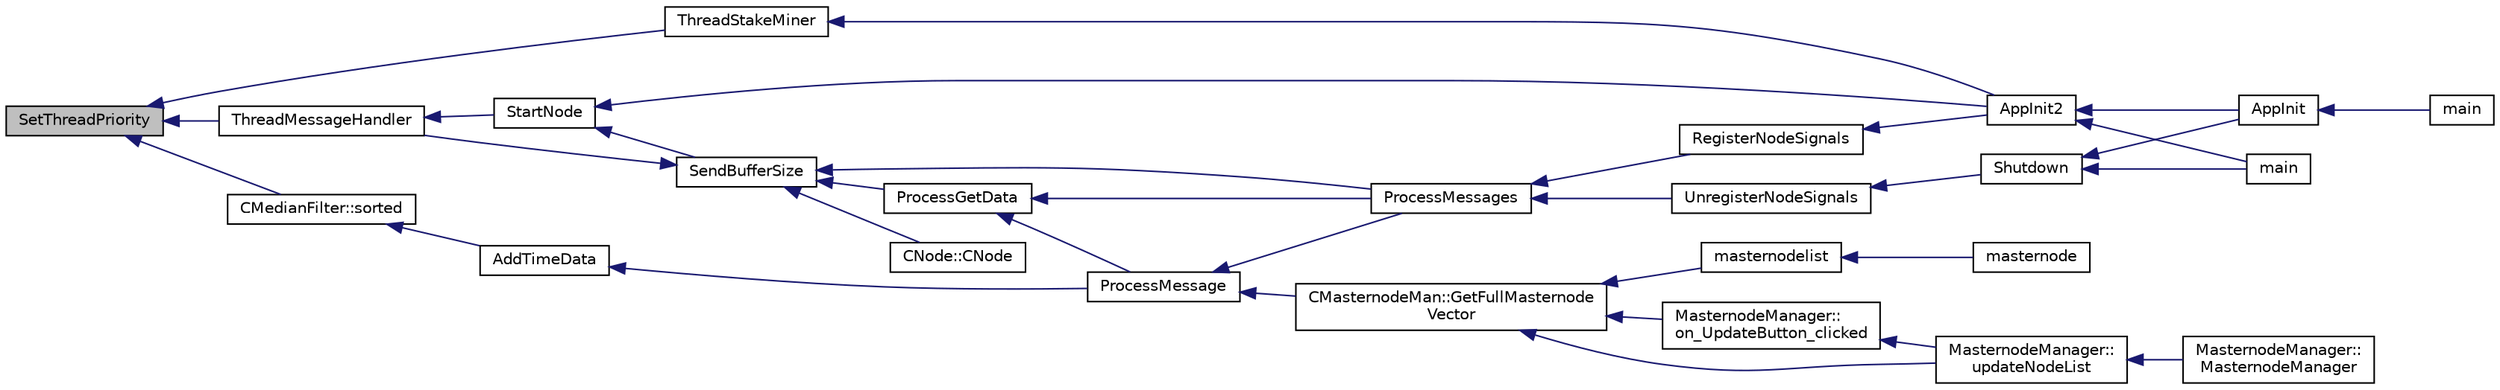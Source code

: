 digraph "SetThreadPriority"
{
  edge [fontname="Helvetica",fontsize="10",labelfontname="Helvetica",labelfontsize="10"];
  node [fontname="Helvetica",fontsize="10",shape=record];
  rankdir="LR";
  Node6652 [label="SetThreadPriority",height=0.2,width=0.4,color="black", fillcolor="grey75", style="filled", fontcolor="black"];
  Node6652 -> Node6653 [dir="back",color="midnightblue",fontsize="10",style="solid",fontname="Helvetica"];
  Node6653 [label="ThreadStakeMiner",height=0.2,width=0.4,color="black", fillcolor="white", style="filled",URL="$d6/de3/miner_8cpp.html#a31faece5ef0e403969b3d3debd79b352"];
  Node6653 -> Node6654 [dir="back",color="midnightblue",fontsize="10",style="solid",fontname="Helvetica"];
  Node6654 [label="AppInit2",height=0.2,width=0.4,color="black", fillcolor="white", style="filled",URL="$d8/dc0/init_8h.html#a1a4c1bfbf6ba1db77e988b89b9cadfd3",tooltip="Initialize ion. "];
  Node6654 -> Node6655 [dir="back",color="midnightblue",fontsize="10",style="solid",fontname="Helvetica"];
  Node6655 [label="AppInit",height=0.2,width=0.4,color="black", fillcolor="white", style="filled",URL="$d4/d35/iond_8cpp.html#ac59316b767e6984e1285f0531275286b"];
  Node6655 -> Node6656 [dir="back",color="midnightblue",fontsize="10",style="solid",fontname="Helvetica"];
  Node6656 [label="main",height=0.2,width=0.4,color="black", fillcolor="white", style="filled",URL="$d4/d35/iond_8cpp.html#a0ddf1224851353fc92bfbff6f499fa97"];
  Node6654 -> Node6657 [dir="back",color="midnightblue",fontsize="10",style="solid",fontname="Helvetica"];
  Node6657 [label="main",height=0.2,width=0.4,color="black", fillcolor="white", style="filled",URL="$d5/d2d/ion_8cpp.html#a0ddf1224851353fc92bfbff6f499fa97"];
  Node6652 -> Node6658 [dir="back",color="midnightblue",fontsize="10",style="solid",fontname="Helvetica"];
  Node6658 [label="ThreadMessageHandler",height=0.2,width=0.4,color="black", fillcolor="white", style="filled",URL="$dd/d84/net_8cpp.html#a379b0d3521bdd62ac296f219d70c4e30"];
  Node6658 -> Node6659 [dir="back",color="midnightblue",fontsize="10",style="solid",fontname="Helvetica"];
  Node6659 [label="StartNode",height=0.2,width=0.4,color="black", fillcolor="white", style="filled",URL="$d7/d97/net_8h.html#a9396d8054e8f74959e9391871aaddde0"];
  Node6659 -> Node6654 [dir="back",color="midnightblue",fontsize="10",style="solid",fontname="Helvetica"];
  Node6659 -> Node6660 [dir="back",color="midnightblue",fontsize="10",style="solid",fontname="Helvetica"];
  Node6660 [label="SendBufferSize",height=0.2,width=0.4,color="black", fillcolor="white", style="filled",URL="$d7/d97/net_8h.html#a13f289d6233bd32b78a38793f76bdccb"];
  Node6660 -> Node6661 [dir="back",color="midnightblue",fontsize="10",style="solid",fontname="Helvetica"];
  Node6661 [label="ProcessGetData",height=0.2,width=0.4,color="black", fillcolor="white", style="filled",URL="$df/d0a/main_8cpp.html#a3be415b83ecfe1f4215e0bd28c3b1eec"];
  Node6661 -> Node6662 [dir="back",color="midnightblue",fontsize="10",style="solid",fontname="Helvetica"];
  Node6662 [label="ProcessMessage",height=0.2,width=0.4,color="black", fillcolor="white", style="filled",URL="$df/d0a/main_8cpp.html#a8ba92b1a4bce3c835e887a9073d17d8e"];
  Node6662 -> Node6663 [dir="back",color="midnightblue",fontsize="10",style="solid",fontname="Helvetica"];
  Node6663 [label="ProcessMessages",height=0.2,width=0.4,color="black", fillcolor="white", style="filled",URL="$d4/dbf/main_8h.html#a196f9318f02448b85b28d612698934fd"];
  Node6663 -> Node6664 [dir="back",color="midnightblue",fontsize="10",style="solid",fontname="Helvetica"];
  Node6664 [label="RegisterNodeSignals",height=0.2,width=0.4,color="black", fillcolor="white", style="filled",URL="$d4/dbf/main_8h.html#ab02615ff65f91d69f8d786ec900baa8a",tooltip="Register with a network node to receive its signals. "];
  Node6664 -> Node6654 [dir="back",color="midnightblue",fontsize="10",style="solid",fontname="Helvetica"];
  Node6663 -> Node6665 [dir="back",color="midnightblue",fontsize="10",style="solid",fontname="Helvetica"];
  Node6665 [label="UnregisterNodeSignals",height=0.2,width=0.4,color="black", fillcolor="white", style="filled",URL="$d4/dbf/main_8h.html#a3ef0cc6e9d9d6435ee2a5569244d6ebd",tooltip="Unregister a network node. "];
  Node6665 -> Node6666 [dir="back",color="midnightblue",fontsize="10",style="solid",fontname="Helvetica"];
  Node6666 [label="Shutdown",height=0.2,width=0.4,color="black", fillcolor="white", style="filled",URL="$d8/dc0/init_8h.html#ac5f038c2b480cf9ef5e19e3eba8dbaf9"];
  Node6666 -> Node6655 [dir="back",color="midnightblue",fontsize="10",style="solid",fontname="Helvetica"];
  Node6666 -> Node6657 [dir="back",color="midnightblue",fontsize="10",style="solid",fontname="Helvetica"];
  Node6662 -> Node6667 [dir="back",color="midnightblue",fontsize="10",style="solid",fontname="Helvetica"];
  Node6667 [label="CMasternodeMan::GetFullMasternode\lVector",height=0.2,width=0.4,color="black", fillcolor="white", style="filled",URL="$dc/d6b/class_c_masternode_man.html#ab39e213a7601e1bef2eba1d5d63206f5"];
  Node6667 -> Node6668 [dir="back",color="midnightblue",fontsize="10",style="solid",fontname="Helvetica"];
  Node6668 [label="MasternodeManager::\lupdateNodeList",height=0.2,width=0.4,color="black", fillcolor="white", style="filled",URL="$d9/d70/class_masternode_manager.html#a5485a8bd6ccf673027165cc1207dfae9"];
  Node6668 -> Node6669 [dir="back",color="midnightblue",fontsize="10",style="solid",fontname="Helvetica"];
  Node6669 [label="MasternodeManager::\lMasternodeManager",height=0.2,width=0.4,color="black", fillcolor="white", style="filled",URL="$d9/d70/class_masternode_manager.html#ad18cb99065e056e6b791e2356de826bf"];
  Node6667 -> Node6670 [dir="back",color="midnightblue",fontsize="10",style="solid",fontname="Helvetica"];
  Node6670 [label="MasternodeManager::\lon_UpdateButton_clicked",height=0.2,width=0.4,color="black", fillcolor="white", style="filled",URL="$d9/d70/class_masternode_manager.html#ae8d07b4d869e3eb09fe1be445eff0430"];
  Node6670 -> Node6668 [dir="back",color="midnightblue",fontsize="10",style="solid",fontname="Helvetica"];
  Node6667 -> Node6671 [dir="back",color="midnightblue",fontsize="10",style="solid",fontname="Helvetica"];
  Node6671 [label="masternodelist",height=0.2,width=0.4,color="black", fillcolor="white", style="filled",URL="$d5/d6b/rpcstashedsend_8cpp.html#a3a7ed7e37f21eb2912afc6e776f7236c"];
  Node6671 -> Node6672 [dir="back",color="midnightblue",fontsize="10",style="solid",fontname="Helvetica"];
  Node6672 [label="masternode",height=0.2,width=0.4,color="black", fillcolor="white", style="filled",URL="$d5/d6b/rpcstashedsend_8cpp.html#a30609e443aeb47c29ed0878d16b1b5e1"];
  Node6661 -> Node6663 [dir="back",color="midnightblue",fontsize="10",style="solid",fontname="Helvetica"];
  Node6660 -> Node6663 [dir="back",color="midnightblue",fontsize="10",style="solid",fontname="Helvetica"];
  Node6660 -> Node6658 [dir="back",color="midnightblue",fontsize="10",style="solid",fontname="Helvetica"];
  Node6660 -> Node6673 [dir="back",color="midnightblue",fontsize="10",style="solid",fontname="Helvetica"];
  Node6673 [label="CNode::CNode",height=0.2,width=0.4,color="black", fillcolor="white", style="filled",URL="$d1/d64/class_c_node.html#a51556705550511146245b9fb2fec09c1"];
  Node6652 -> Node6674 [dir="back",color="midnightblue",fontsize="10",style="solid",fontname="Helvetica"];
  Node6674 [label="CMedianFilter::sorted",height=0.2,width=0.4,color="black", fillcolor="white", style="filled",URL="$d9/ded/class_c_median_filter.html#a2ec3e6107c12dc2564f0323d39ecca1e"];
  Node6674 -> Node6675 [dir="back",color="midnightblue",fontsize="10",style="solid",fontname="Helvetica"];
  Node6675 [label="AddTimeData",height=0.2,width=0.4,color="black", fillcolor="white", style="filled",URL="$d8/d3c/util_8h.html#ad8af089fc8835e11c7d77f6b473fccae"];
  Node6675 -> Node6662 [dir="back",color="midnightblue",fontsize="10",style="solid",fontname="Helvetica"];
}
